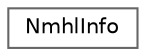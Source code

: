 digraph "Graphical Class Hierarchy"
{
 // INTERACTIVE_SVG=YES
 // LATEX_PDF_SIZE
  bgcolor="transparent";
  edge [fontname=Helvetica,fontsize=10,labelfontname=Helvetica,labelfontsize=10];
  node [fontname=Helvetica,fontsize=10,shape=box,height=0.2,width=0.4];
  rankdir="LR";
  Node0 [label="NmhlInfo",height=0.2,width=0.4,color="grey40", fillcolor="white", style="filled",URL="$d4/d66/struct_nmhl_info.html",tooltip="Helper class representing a namespace member in the navigation menu."];
}
